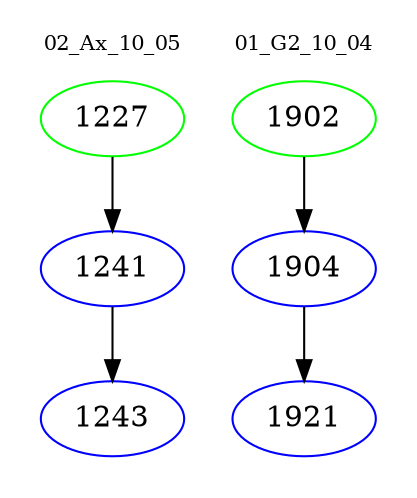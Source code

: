 digraph{
subgraph cluster_0 {
color = white
label = "02_Ax_10_05";
fontsize=10;
T0_1227 [label="1227", color="green"]
T0_1227 -> T0_1241 [color="black"]
T0_1241 [label="1241", color="blue"]
T0_1241 -> T0_1243 [color="black"]
T0_1243 [label="1243", color="blue"]
}
subgraph cluster_1 {
color = white
label = "01_G2_10_04";
fontsize=10;
T1_1902 [label="1902", color="green"]
T1_1902 -> T1_1904 [color="black"]
T1_1904 [label="1904", color="blue"]
T1_1904 -> T1_1921 [color="black"]
T1_1921 [label="1921", color="blue"]
}
}
